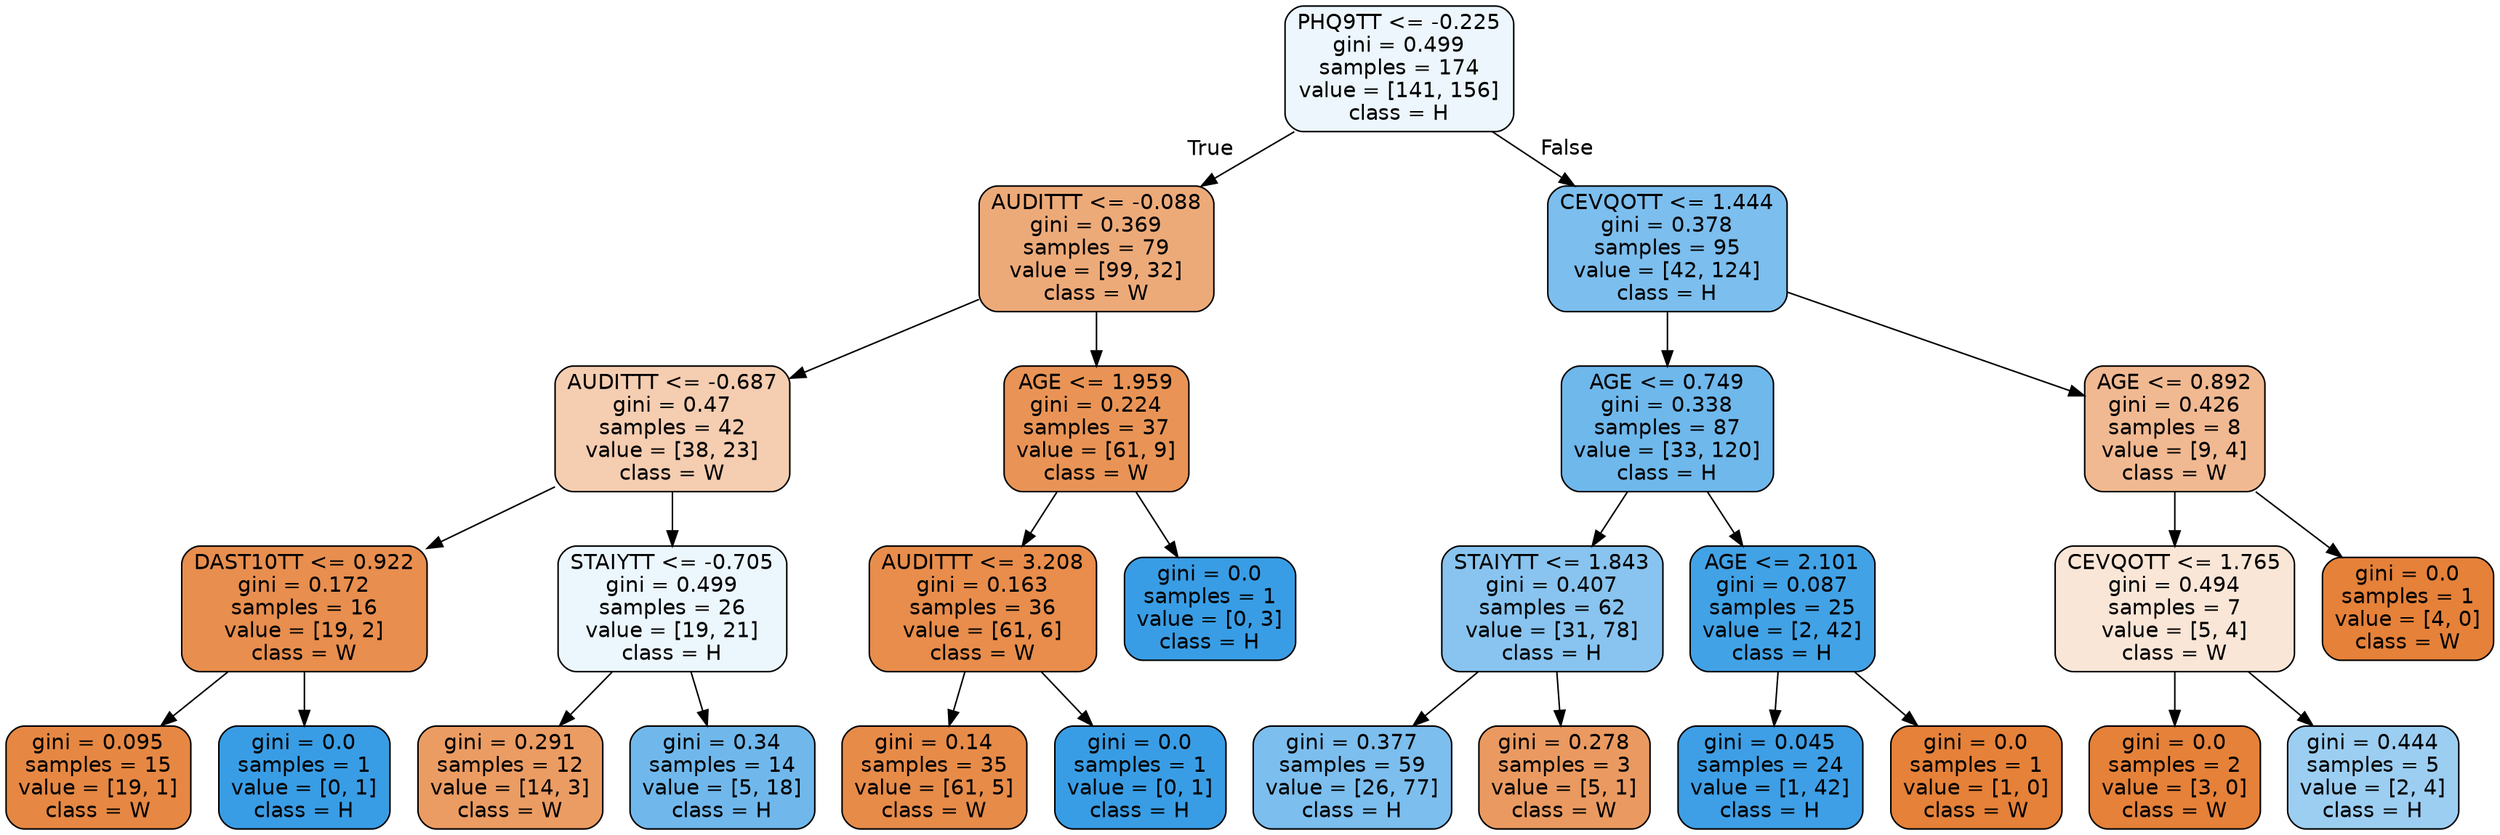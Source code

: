digraph Tree {
node [shape=box, style="filled, rounded", color="black", fontname=helvetica] ;
edge [fontname=helvetica] ;
0 [label="PHQ9TT <= -0.225\ngini = 0.499\nsamples = 174\nvalue = [141, 156]\nclass = H", fillcolor="#ecf6fc"] ;
1 [label="AUDITTT <= -0.088\ngini = 0.369\nsamples = 79\nvalue = [99, 32]\nclass = W", fillcolor="#edaa79"] ;
0 -> 1 [labeldistance=2.5, labelangle=45, headlabel="True"] ;
2 [label="AUDITTT <= -0.687\ngini = 0.47\nsamples = 42\nvalue = [38, 23]\nclass = W", fillcolor="#f5cdb1"] ;
1 -> 2 ;
3 [label="DAST10TT <= 0.922\ngini = 0.172\nsamples = 16\nvalue = [19, 2]\nclass = W", fillcolor="#e88e4e"] ;
2 -> 3 ;
4 [label="gini = 0.095\nsamples = 15\nvalue = [19, 1]\nclass = W", fillcolor="#e68843"] ;
3 -> 4 ;
5 [label="gini = 0.0\nsamples = 1\nvalue = [0, 1]\nclass = H", fillcolor="#399de5"] ;
3 -> 5 ;
6 [label="STAIYTT <= -0.705\ngini = 0.499\nsamples = 26\nvalue = [19, 21]\nclass = H", fillcolor="#ecf6fd"] ;
2 -> 6 ;
7 [label="gini = 0.291\nsamples = 12\nvalue = [14, 3]\nclass = W", fillcolor="#eb9c63"] ;
6 -> 7 ;
8 [label="gini = 0.34\nsamples = 14\nvalue = [5, 18]\nclass = H", fillcolor="#70b8ec"] ;
6 -> 8 ;
9 [label="AGE <= 1.959\ngini = 0.224\nsamples = 37\nvalue = [61, 9]\nclass = W", fillcolor="#e99456"] ;
1 -> 9 ;
10 [label="AUDITTT <= 3.208\ngini = 0.163\nsamples = 36\nvalue = [61, 6]\nclass = W", fillcolor="#e88d4c"] ;
9 -> 10 ;
11 [label="gini = 0.14\nsamples = 35\nvalue = [61, 5]\nclass = W", fillcolor="#e78b49"] ;
10 -> 11 ;
12 [label="gini = 0.0\nsamples = 1\nvalue = [0, 1]\nclass = H", fillcolor="#399de5"] ;
10 -> 12 ;
13 [label="gini = 0.0\nsamples = 1\nvalue = [0, 3]\nclass = H", fillcolor="#399de5"] ;
9 -> 13 ;
14 [label="CEVQOTT <= 1.444\ngini = 0.378\nsamples = 95\nvalue = [42, 124]\nclass = H", fillcolor="#7cbeee"] ;
0 -> 14 [labeldistance=2.5, labelangle=-45, headlabel="False"] ;
15 [label="AGE <= 0.749\ngini = 0.338\nsamples = 87\nvalue = [33, 120]\nclass = H", fillcolor="#6fb8ec"] ;
14 -> 15 ;
16 [label="STAIYTT <= 1.843\ngini = 0.407\nsamples = 62\nvalue = [31, 78]\nclass = H", fillcolor="#88c4ef"] ;
15 -> 16 ;
17 [label="gini = 0.377\nsamples = 59\nvalue = [26, 77]\nclass = H", fillcolor="#7cbeee"] ;
16 -> 17 ;
18 [label="gini = 0.278\nsamples = 3\nvalue = [5, 1]\nclass = W", fillcolor="#ea9a61"] ;
16 -> 18 ;
19 [label="AGE <= 2.101\ngini = 0.087\nsamples = 25\nvalue = [2, 42]\nclass = H", fillcolor="#42a2e6"] ;
15 -> 19 ;
20 [label="gini = 0.045\nsamples = 24\nvalue = [1, 42]\nclass = H", fillcolor="#3e9fe6"] ;
19 -> 20 ;
21 [label="gini = 0.0\nsamples = 1\nvalue = [1, 0]\nclass = W", fillcolor="#e58139"] ;
19 -> 21 ;
22 [label="AGE <= 0.892\ngini = 0.426\nsamples = 8\nvalue = [9, 4]\nclass = W", fillcolor="#f1b991"] ;
14 -> 22 ;
23 [label="CEVQOTT <= 1.765\ngini = 0.494\nsamples = 7\nvalue = [5, 4]\nclass = W", fillcolor="#fae6d7"] ;
22 -> 23 ;
24 [label="gini = 0.0\nsamples = 2\nvalue = [3, 0]\nclass = W", fillcolor="#e58139"] ;
23 -> 24 ;
25 [label="gini = 0.444\nsamples = 5\nvalue = [2, 4]\nclass = H", fillcolor="#9ccef2"] ;
23 -> 25 ;
26 [label="gini = 0.0\nsamples = 1\nvalue = [4, 0]\nclass = W", fillcolor="#e58139"] ;
22 -> 26 ;
}